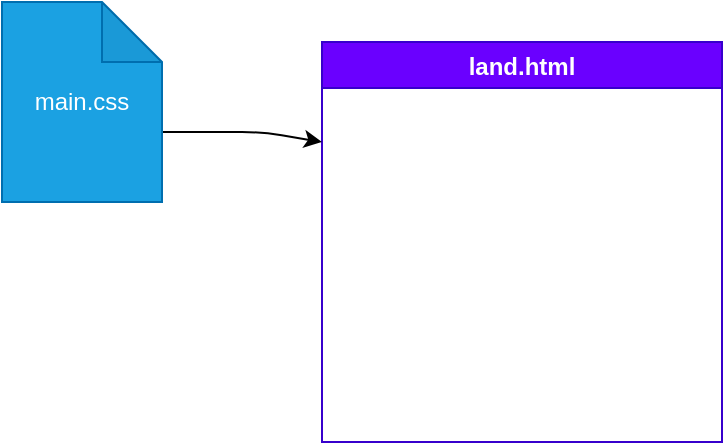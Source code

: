 <mxfile>
    <diagram id="oZ1E448mky09XcIO41ZQ" name="Page-1">
        <mxGraphModel dx="1118" dy="627" grid="1" gridSize="10" guides="1" tooltips="1" connect="1" arrows="1" fold="1" page="1" pageScale="1" pageWidth="850" pageHeight="1100" math="0" shadow="0">
            <root>
                <mxCell id="0"/>
                <mxCell id="1" parent="0"/>
                <mxCell id="2" value="land.html" style="swimlane;fillColor=#6a00ff;fontColor=#ffffff;strokeColor=#3700CC;" parent="1" vertex="1">
                    <mxGeometry x="200" y="120" width="200" height="200" as="geometry">
                        <mxRectangle width="90" height="23" as="alternateBounds"/>
                    </mxGeometry>
                </mxCell>
                <mxCell id="150" style="edgeStyle=none;html=1;exitX=0;exitY=0;exitDx=80;exitDy=65;exitPerimeter=0;entryX=0;entryY=0.25;entryDx=0;entryDy=0;" edge="1" parent="1" source="4" target="2">
                    <mxGeometry relative="1" as="geometry">
                        <mxPoint x="200" y="185" as="targetPoint"/>
                        <Array as="points">
                            <mxPoint x="170" y="165"/>
                        </Array>
                    </mxGeometry>
                </mxCell>
                <mxCell id="4" value="main.css" style="shape=note;whiteSpace=wrap;html=1;backgroundOutline=1;darkOpacity=0.05;fillColor=#1ba1e2;fontColor=#ffffff;strokeColor=#006EAF;" parent="1" vertex="1">
                    <mxGeometry x="40" y="100" width="80" height="100" as="geometry"/>
                </mxCell>
                <mxCell id="56" style="edgeStyle=none;html=1;entryX=0;entryY=0.58;entryDx=0;entryDy=0;entryPerimeter=0;exitX=0.5;exitY=1;exitDx=0;exitDy=0;exitPerimeter=0;" parent="1" edge="1">
                    <mxGeometry relative="1" as="geometry">
                        <mxPoint x="590" y="310" as="sourcePoint"/>
                        <Array as="points">
                            <mxPoint x="480" y="398"/>
                        </Array>
                    </mxGeometry>
                </mxCell>
            </root>
        </mxGraphModel>
    </diagram>
</mxfile>